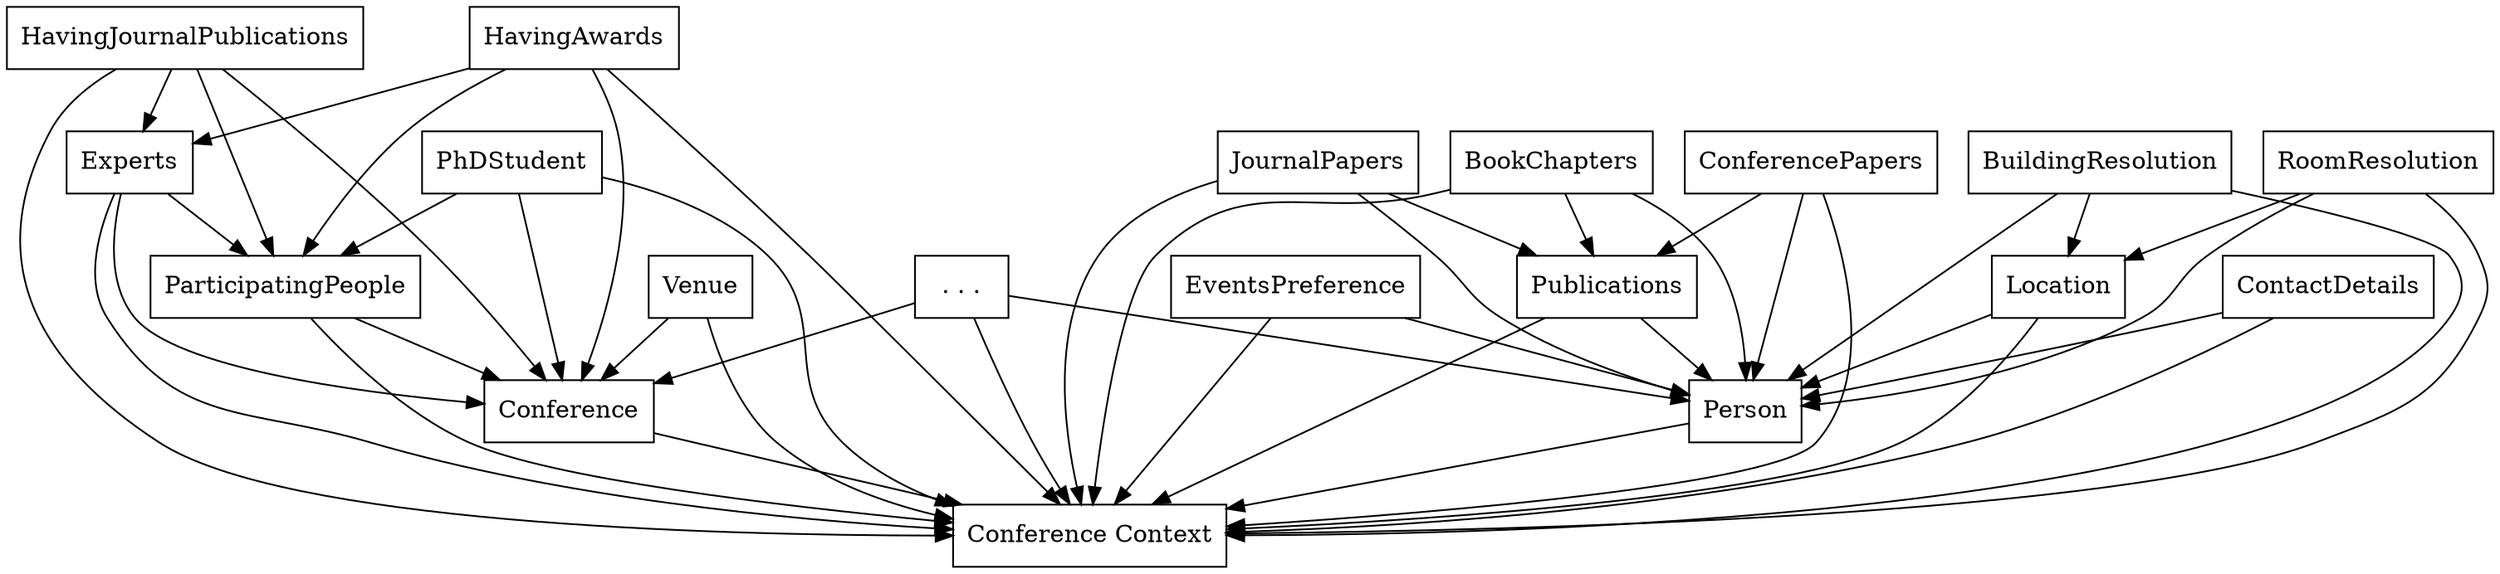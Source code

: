 digraph{
graph [rankdir=TB];
node [shape=box];
edge [arrowhead=normal];
0[label="EventsPreference",]
1[label=". . .",]
2[label="ConferencePapers",]
3[label="Location",]
4[label="Publications",]
5[label="ContactDetails",]
6[label="BuildingResolution",]
7[label="HavingAwards",]
8[label="Venue",]
9[label="JournalPapers",]
10[label="RoomResolution",]
11[label="Experts",]
12[label="Conference Context",]
13[label="ParticipatingPeople",]
14[label="HavingJournalPublications",]
15[label="BookChapters",]
16[label="Conference",]
17[label="PhDStudent",]
18[label="Person",]
0->12[label="",]
0->18[label="",]
1->12[label="",]
1->16[label="",]
1->18[label="",]
2->4[label="",]
2->12[label="",]
2->18[label="",]
3->12[label="",]
3->18[label="",]
4->12[label="",]
4->18[label="",]
5->12[label="",]
5->18[label="",]
6->3[label="",]
6->12[label="",]
6->18[label="",]
7->11[label="",]
7->12[label="",]
7->13[label="",]
7->16[label="",]
8->12[label="",]
8->16[label="",]
9->4[label="",]
9->12[label="",]
9->18[label="",]
10->3[label="",]
10->12[label="",]
10->18[label="",]
11->12[label="",]
11->13[label="",]
11->16[label="",]
13->12[label="",]
13->16[label="",]
14->11[label="",]
14->12[label="",]
14->13[label="",]
14->16[label="",]
15->4[label="",]
15->12[label="",]
15->18[label="",]
16->12[label="",]
17->12[label="",]
17->13[label="",]
17->16[label="",]
18->12[label="",]
}
